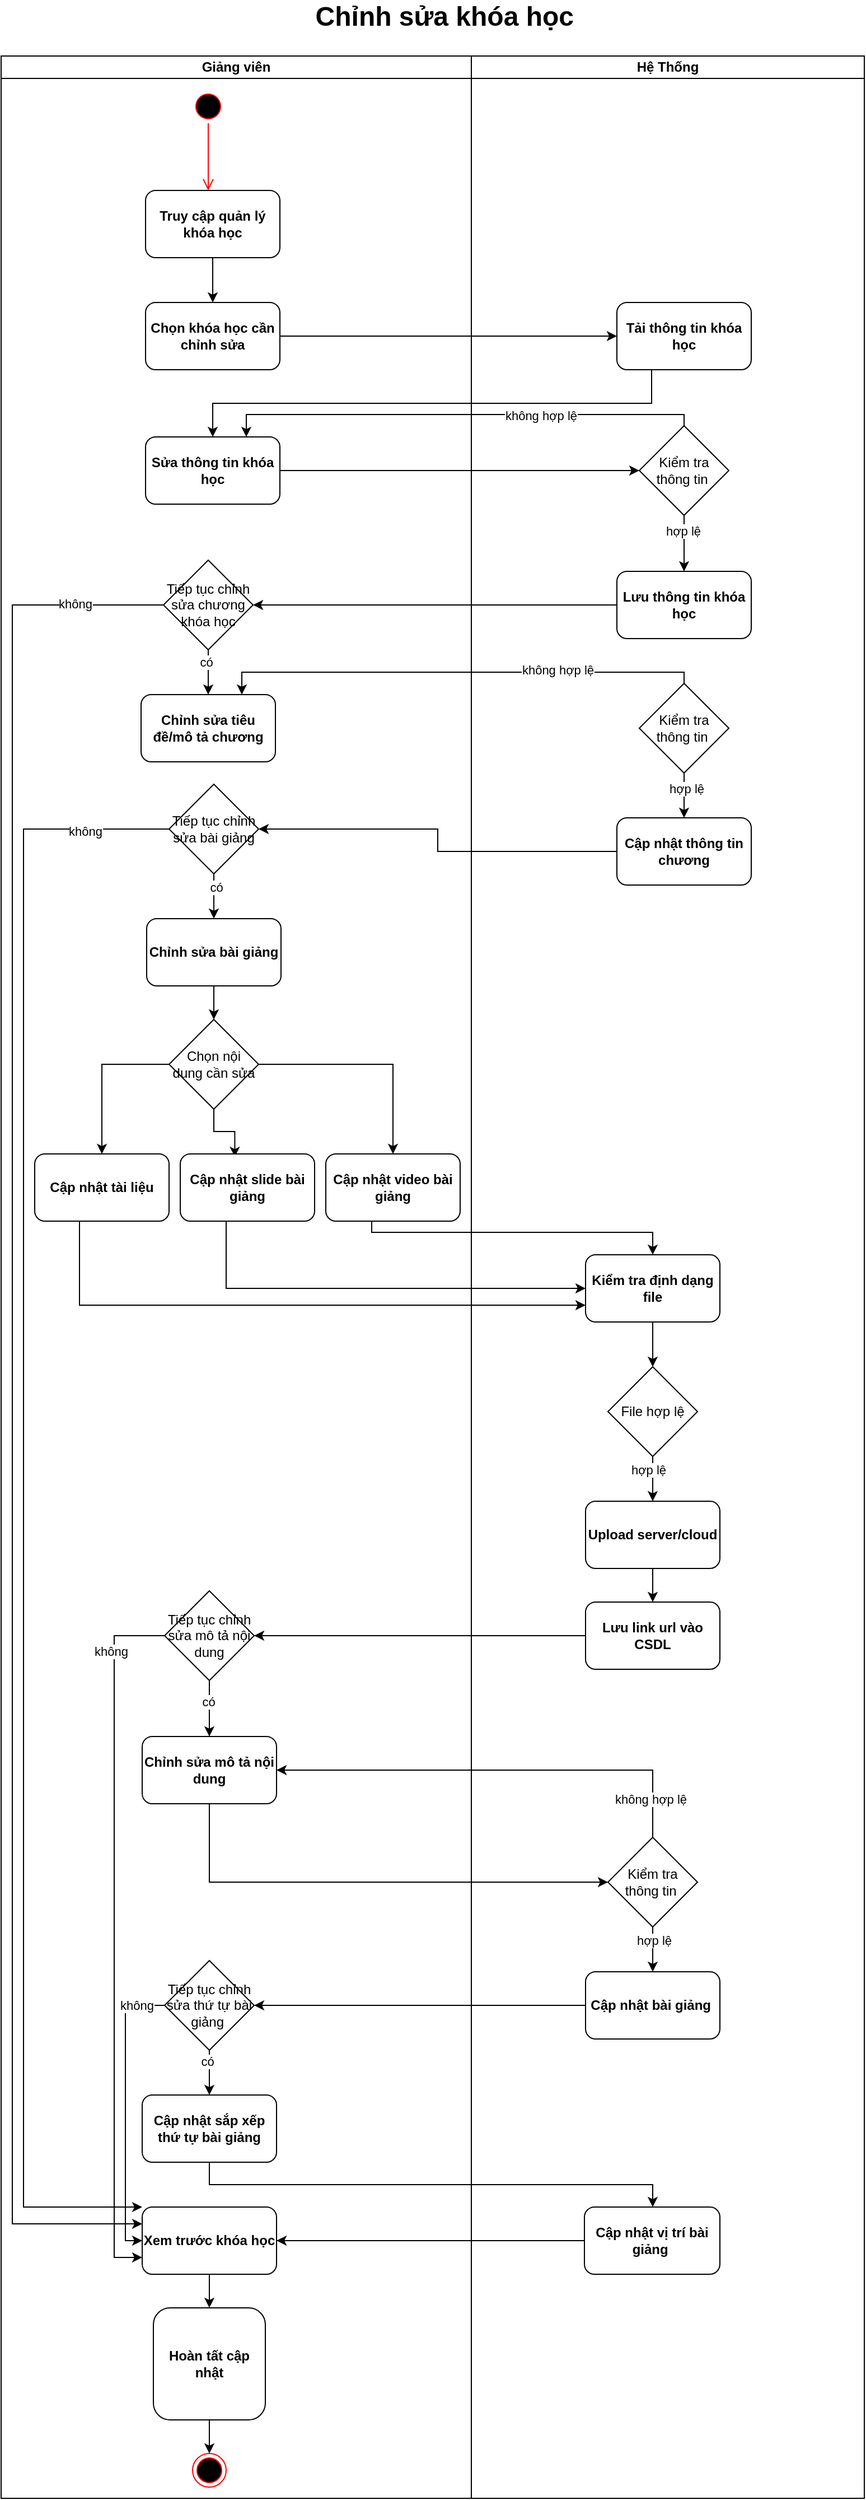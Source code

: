 <mxfile version="26.1.0">
  <diagram name="Page-1" id="YBbn2JDSlsRtM2jN7Aej">
    <mxGraphModel dx="1501" dy="795" grid="1" gridSize="10" guides="1" tooltips="1" connect="1" arrows="1" fold="1" page="1" pageScale="1" pageWidth="850" pageHeight="1100" math="0" shadow="0">
      <root>
        <mxCell id="0" />
        <mxCell id="1" parent="0" />
        <mxCell id="idXtK6ChBLNzV89Ey69o-1" value="Giảng viên" style="swimlane;startSize=20;whiteSpace=wrap;html=1;fontStyle=1" vertex="1" parent="1">
          <mxGeometry x="60" y="150" width="420" height="2180" as="geometry" />
        </mxCell>
        <mxCell id="idXtK6ChBLNzV89Ey69o-2" value="" style="ellipse;html=1;shape=startState;fillColor=#000000;strokeColor=#ff0000;fontStyle=1" vertex="1" parent="idXtK6ChBLNzV89Ey69o-1">
          <mxGeometry x="170" y="30" width="30" height="30" as="geometry" />
        </mxCell>
        <mxCell id="idXtK6ChBLNzV89Ey69o-3" value="" style="edgeStyle=orthogonalEdgeStyle;html=1;verticalAlign=bottom;endArrow=open;endSize=8;strokeColor=#ff0000;rounded=0;fontStyle=1" edge="1" parent="idXtK6ChBLNzV89Ey69o-1" source="idXtK6ChBLNzV89Ey69o-2">
          <mxGeometry relative="1" as="geometry">
            <mxPoint x="185" y="120" as="targetPoint" />
          </mxGeometry>
        </mxCell>
        <mxCell id="idXtK6ChBLNzV89Ey69o-4" value="Chọn khóa học cần chỉnh sửa" style="rounded=1;whiteSpace=wrap;html=1;fontStyle=1" vertex="1" parent="idXtK6ChBLNzV89Ey69o-1">
          <mxGeometry x="129" y="220" width="120" height="60" as="geometry" />
        </mxCell>
        <mxCell id="idXtK6ChBLNzV89Ey69o-5" value="Sửa thông tin khóa học" style="rounded=1;whiteSpace=wrap;html=1;fontStyle=1" vertex="1" parent="idXtK6ChBLNzV89Ey69o-1">
          <mxGeometry x="129" y="340" width="120" height="60" as="geometry" />
        </mxCell>
        <mxCell id="idXtK6ChBLNzV89Ey69o-75" style="edgeStyle=orthogonalEdgeStyle;rounded=0;orthogonalLoop=1;jettySize=auto;html=1;" edge="1" parent="idXtK6ChBLNzV89Ey69o-1" source="idXtK6ChBLNzV89Ey69o-7" target="idXtK6ChBLNzV89Ey69o-74">
          <mxGeometry relative="1" as="geometry" />
        </mxCell>
        <mxCell id="idXtK6ChBLNzV89Ey69o-7" value="Chỉnh sửa bài giảng" style="rounded=1;whiteSpace=wrap;html=1;fontStyle=1" vertex="1" parent="idXtK6ChBLNzV89Ey69o-1">
          <mxGeometry x="130" y="770" width="120" height="60" as="geometry" />
        </mxCell>
        <mxCell id="idXtK6ChBLNzV89Ey69o-126" value="" style="ellipse;html=1;shape=endState;fillColor=#000000;strokeColor=#ff0000;" vertex="1" parent="idXtK6ChBLNzV89Ey69o-1">
          <mxGeometry x="171" y="2140" width="30" height="30" as="geometry" />
        </mxCell>
        <mxCell id="idXtK6ChBLNzV89Ey69o-129" style="edgeStyle=orthogonalEdgeStyle;rounded=0;orthogonalLoop=1;jettySize=auto;html=1;entryX=0.5;entryY=0;entryDx=0;entryDy=0;" edge="1" parent="idXtK6ChBLNzV89Ey69o-1" source="idXtK6ChBLNzV89Ey69o-102" target="idXtK6ChBLNzV89Ey69o-126">
          <mxGeometry relative="1" as="geometry" />
        </mxCell>
        <mxCell id="idXtK6ChBLNzV89Ey69o-79" style="edgeStyle=orthogonalEdgeStyle;rounded=0;orthogonalLoop=1;jettySize=auto;html=1;" edge="1" parent="idXtK6ChBLNzV89Ey69o-1" source="idXtK6ChBLNzV89Ey69o-74" target="idXtK6ChBLNzV89Ey69o-76">
          <mxGeometry relative="1" as="geometry">
            <Array as="points">
              <mxPoint x="90" y="900" />
            </Array>
          </mxGeometry>
        </mxCell>
        <mxCell id="idXtK6ChBLNzV89Ey69o-81" style="edgeStyle=orthogonalEdgeStyle;rounded=0;orthogonalLoop=1;jettySize=auto;html=1;entryX=0.5;entryY=0;entryDx=0;entryDy=0;" edge="1" parent="idXtK6ChBLNzV89Ey69o-1" source="idXtK6ChBLNzV89Ey69o-74" target="idXtK6ChBLNzV89Ey69o-78">
          <mxGeometry relative="1" as="geometry" />
        </mxCell>
        <mxCell id="idXtK6ChBLNzV89Ey69o-80" style="edgeStyle=orthogonalEdgeStyle;rounded=0;orthogonalLoop=1;jettySize=auto;html=1;entryX=0.406;entryY=0.044;entryDx=0;entryDy=0;entryPerimeter=0;" edge="1" parent="idXtK6ChBLNzV89Ey69o-1" source="idXtK6ChBLNzV89Ey69o-74" target="idXtK6ChBLNzV89Ey69o-77">
          <mxGeometry relative="1" as="geometry" />
        </mxCell>
        <mxCell id="idXtK6ChBLNzV89Ey69o-122" style="edgeStyle=orthogonalEdgeStyle;rounded=0;orthogonalLoop=1;jettySize=auto;html=1;entryX=0.5;entryY=0;entryDx=0;entryDy=0;" edge="1" parent="idXtK6ChBLNzV89Ey69o-1" source="idXtK6ChBLNzV89Ey69o-121" target="idXtK6ChBLNzV89Ey69o-98">
          <mxGeometry relative="1" as="geometry" />
        </mxCell>
        <mxCell id="idXtK6ChBLNzV89Ey69o-124" value="có" style="edgeLabel;html=1;align=center;verticalAlign=middle;resizable=0;points=[];" vertex="1" connectable="0" parent="idXtK6ChBLNzV89Ey69o-122">
          <mxGeometry x="-0.24" y="-1" relative="1" as="geometry">
            <mxPoint as="offset" />
          </mxGeometry>
        </mxCell>
        <mxCell id="idXtK6ChBLNzV89Ey69o-127" style="edgeStyle=orthogonalEdgeStyle;rounded=0;orthogonalLoop=1;jettySize=auto;html=1;entryX=0;entryY=0.75;entryDx=0;entryDy=0;" edge="1" parent="idXtK6ChBLNzV89Ey69o-1" source="idXtK6ChBLNzV89Ey69o-121" target="idXtK6ChBLNzV89Ey69o-101">
          <mxGeometry relative="1" as="geometry">
            <Array as="points">
              <mxPoint x="101" y="1410" />
              <mxPoint x="101" y="1965" />
            </Array>
          </mxGeometry>
        </mxCell>
        <mxCell id="idXtK6ChBLNzV89Ey69o-128" value="không" style="edgeLabel;html=1;align=center;verticalAlign=middle;resizable=0;points=[];" vertex="1" connectable="0" parent="idXtK6ChBLNzV89Ey69o-127">
          <mxGeometry x="-0.814" y="-3" relative="1" as="geometry">
            <mxPoint y="1" as="offset" />
          </mxGeometry>
        </mxCell>
        <mxCell id="idXtK6ChBLNzV89Ey69o-137" style="edgeStyle=orthogonalEdgeStyle;rounded=0;orthogonalLoop=1;jettySize=auto;html=1;entryX=0.5;entryY=0;entryDx=0;entryDy=0;" edge="1" parent="idXtK6ChBLNzV89Ey69o-1" source="idXtK6ChBLNzV89Ey69o-134" target="idXtK6ChBLNzV89Ey69o-99">
          <mxGeometry relative="1" as="geometry" />
        </mxCell>
        <mxCell id="idXtK6ChBLNzV89Ey69o-144" value="có" style="edgeLabel;html=1;align=center;verticalAlign=middle;resizable=0;points=[];" vertex="1" connectable="0" parent="idXtK6ChBLNzV89Ey69o-137">
          <mxGeometry x="-0.488" y="-2" relative="1" as="geometry">
            <mxPoint as="offset" />
          </mxGeometry>
        </mxCell>
        <mxCell id="idXtK6ChBLNzV89Ey69o-138" style="edgeStyle=orthogonalEdgeStyle;rounded=0;orthogonalLoop=1;jettySize=auto;html=1;entryX=0;entryY=0.5;entryDx=0;entryDy=0;" edge="1" parent="idXtK6ChBLNzV89Ey69o-1" source="idXtK6ChBLNzV89Ey69o-134" target="idXtK6ChBLNzV89Ey69o-101">
          <mxGeometry relative="1" as="geometry">
            <Array as="points">
              <mxPoint x="111" y="1740" />
              <mxPoint x="111" y="1950" />
            </Array>
          </mxGeometry>
        </mxCell>
        <mxCell id="idXtK6ChBLNzV89Ey69o-145" value="không" style="edgeLabel;html=1;align=center;verticalAlign=middle;resizable=0;points=[];" vertex="1" connectable="0" parent="idXtK6ChBLNzV89Ey69o-138">
          <mxGeometry x="-0.779" y="-3" relative="1" as="geometry">
            <mxPoint x="3" y="3" as="offset" />
          </mxGeometry>
        </mxCell>
        <mxCell id="idXtK6ChBLNzV89Ey69o-100" style="edgeStyle=orthogonalEdgeStyle;rounded=0;orthogonalLoop=1;jettySize=auto;html=1;" edge="1" parent="idXtK6ChBLNzV89Ey69o-1" source="idXtK6ChBLNzV89Ey69o-101" target="idXtK6ChBLNzV89Ey69o-102">
          <mxGeometry relative="1" as="geometry" />
        </mxCell>
        <mxCell id="idXtK6ChBLNzV89Ey69o-118" style="edgeStyle=orthogonalEdgeStyle;rounded=0;orthogonalLoop=1;jettySize=auto;html=1;" edge="1" parent="idXtK6ChBLNzV89Ey69o-1" source="idXtK6ChBLNzV89Ey69o-99" target="idXtK6ChBLNzV89Ey69o-108">
          <mxGeometry relative="1" as="geometry">
            <Array as="points">
              <mxPoint x="186" y="1900" />
              <mxPoint x="582" y="1900" />
            </Array>
          </mxGeometry>
        </mxCell>
        <mxCell id="idXtK6ChBLNzV89Ey69o-119" style="edgeStyle=orthogonalEdgeStyle;rounded=0;orthogonalLoop=1;jettySize=auto;html=1;entryX=1;entryY=0.5;entryDx=0;entryDy=0;" edge="1" parent="idXtK6ChBLNzV89Ey69o-1" source="idXtK6ChBLNzV89Ey69o-108" target="idXtK6ChBLNzV89Ey69o-101">
          <mxGeometry relative="1" as="geometry" />
        </mxCell>
        <mxCell id="idXtK6ChBLNzV89Ey69o-89" style="edgeStyle=orthogonalEdgeStyle;rounded=0;orthogonalLoop=1;jettySize=auto;html=1;entryX=0.5;entryY=0;entryDx=0;entryDy=0;" edge="1" parent="idXtK6ChBLNzV89Ey69o-1" source="idXtK6ChBLNzV89Ey69o-82" target="idXtK6ChBLNzV89Ey69o-88">
          <mxGeometry relative="1" as="geometry" />
        </mxCell>
        <mxCell id="idXtK6ChBLNzV89Ey69o-94" style="edgeStyle=orthogonalEdgeStyle;rounded=0;orthogonalLoop=1;jettySize=auto;html=1;" edge="1" parent="idXtK6ChBLNzV89Ey69o-1" source="idXtK6ChBLNzV89Ey69o-88" target="idXtK6ChBLNzV89Ey69o-93">
          <mxGeometry relative="1" as="geometry" />
        </mxCell>
        <mxCell id="idXtK6ChBLNzV89Ey69o-139" value="hợp lệ" style="edgeLabel;html=1;align=center;verticalAlign=middle;resizable=0;points=[];" vertex="1" connectable="0" parent="idXtK6ChBLNzV89Ey69o-94">
          <mxGeometry x="-0.4" y="-4" relative="1" as="geometry">
            <mxPoint as="offset" />
          </mxGeometry>
        </mxCell>
        <mxCell id="idXtK6ChBLNzV89Ey69o-97" style="edgeStyle=orthogonalEdgeStyle;rounded=0;orthogonalLoop=1;jettySize=auto;html=1;" edge="1" parent="idXtK6ChBLNzV89Ey69o-1" source="idXtK6ChBLNzV89Ey69o-93" target="idXtK6ChBLNzV89Ey69o-103">
          <mxGeometry relative="1" as="geometry">
            <mxPoint x="582" y="1390" as="targetPoint" />
          </mxGeometry>
        </mxCell>
        <mxCell id="idXtK6ChBLNzV89Ey69o-85" style="edgeStyle=orthogonalEdgeStyle;rounded=0;orthogonalLoop=1;jettySize=auto;html=1;entryX=0.5;entryY=0;entryDx=0;entryDy=0;" edge="1" parent="idXtK6ChBLNzV89Ey69o-1" source="idXtK6ChBLNzV89Ey69o-78" target="idXtK6ChBLNzV89Ey69o-82">
          <mxGeometry relative="1" as="geometry">
            <Array as="points">
              <mxPoint x="331" y="1050" />
              <mxPoint x="582" y="1050" />
            </Array>
          </mxGeometry>
        </mxCell>
        <mxCell id="idXtK6ChBLNzV89Ey69o-86" style="edgeStyle=orthogonalEdgeStyle;rounded=0;orthogonalLoop=1;jettySize=auto;html=1;entryX=0;entryY=0.75;entryDx=0;entryDy=0;" edge="1" parent="idXtK6ChBLNzV89Ey69o-1" source="idXtK6ChBLNzV89Ey69o-76" target="idXtK6ChBLNzV89Ey69o-82">
          <mxGeometry relative="1" as="geometry">
            <Array as="points">
              <mxPoint x="70" y="1115" />
            </Array>
          </mxGeometry>
        </mxCell>
        <mxCell id="idXtK6ChBLNzV89Ey69o-87" style="edgeStyle=orthogonalEdgeStyle;rounded=0;orthogonalLoop=1;jettySize=auto;html=1;entryX=0;entryY=0.5;entryDx=0;entryDy=0;" edge="1" parent="idXtK6ChBLNzV89Ey69o-1" source="idXtK6ChBLNzV89Ey69o-77" target="idXtK6ChBLNzV89Ey69o-82">
          <mxGeometry relative="1" as="geometry">
            <Array as="points">
              <mxPoint x="201" y="1100" />
            </Array>
          </mxGeometry>
        </mxCell>
        <mxCell id="idXtK6ChBLNzV89Ey69o-125" style="edgeStyle=orthogonalEdgeStyle;rounded=0;orthogonalLoop=1;jettySize=auto;html=1;entryX=1;entryY=0.5;entryDx=0;entryDy=0;" edge="1" parent="idXtK6ChBLNzV89Ey69o-1" source="idXtK6ChBLNzV89Ey69o-103" target="idXtK6ChBLNzV89Ey69o-121">
          <mxGeometry relative="1" as="geometry" />
        </mxCell>
        <mxCell id="idXtK6ChBLNzV89Ey69o-135" style="edgeStyle=orthogonalEdgeStyle;rounded=0;orthogonalLoop=1;jettySize=auto;html=1;entryX=1;entryY=0.5;entryDx=0;entryDy=0;" edge="1" parent="idXtK6ChBLNzV89Ey69o-1" source="idXtK6ChBLNzV89Ey69o-107" target="idXtK6ChBLNzV89Ey69o-134">
          <mxGeometry relative="1" as="geometry" />
        </mxCell>
        <mxCell id="idXtK6ChBLNzV89Ey69o-74" value="Chọn nội dung cần sửa" style="rhombus;whiteSpace=wrap;html=1;" vertex="1" parent="idXtK6ChBLNzV89Ey69o-1">
          <mxGeometry x="150" y="860" width="80" height="80" as="geometry" />
        </mxCell>
        <mxCell id="idXtK6ChBLNzV89Ey69o-76" value="Cập nhật tài liệu" style="rounded=1;whiteSpace=wrap;html=1;fontStyle=1" vertex="1" parent="idXtK6ChBLNzV89Ey69o-1">
          <mxGeometry x="30" y="980" width="120" height="60" as="geometry" />
        </mxCell>
        <mxCell id="idXtK6ChBLNzV89Ey69o-77" value="Cập nhật slide bài giảng" style="rounded=1;whiteSpace=wrap;html=1;fontStyle=1" vertex="1" parent="idXtK6ChBLNzV89Ey69o-1">
          <mxGeometry x="160" y="980" width="120" height="60" as="geometry" />
        </mxCell>
        <mxCell id="idXtK6ChBLNzV89Ey69o-78" value="Cập nhật video bài giảng" style="rounded=1;whiteSpace=wrap;html=1;fontStyle=1" vertex="1" parent="idXtK6ChBLNzV89Ey69o-1">
          <mxGeometry x="290" y="980" width="120" height="60" as="geometry" />
        </mxCell>
        <mxCell id="idXtK6ChBLNzV89Ey69o-98" value="Chỉnh sửa mô tả nội dung" style="rounded=1;whiteSpace=wrap;html=1;fontStyle=1" vertex="1" parent="idXtK6ChBLNzV89Ey69o-1">
          <mxGeometry x="126" y="1500" width="120" height="60" as="geometry" />
        </mxCell>
        <mxCell id="idXtK6ChBLNzV89Ey69o-121" value="Tiếp tục chỉnh sửa mô tả nội dung" style="rhombus;whiteSpace=wrap;html=1;" vertex="1" parent="idXtK6ChBLNzV89Ey69o-1">
          <mxGeometry x="146" y="1370" width="80" height="80" as="geometry" />
        </mxCell>
        <mxCell id="idXtK6ChBLNzV89Ey69o-134" value="Tiếp tục chỉnh sửa thứ tự bài giảng&amp;nbsp;" style="rhombus;whiteSpace=wrap;html=1;" vertex="1" parent="idXtK6ChBLNzV89Ey69o-1">
          <mxGeometry x="146" y="1700" width="80" height="80" as="geometry" />
        </mxCell>
        <mxCell id="idXtK6ChBLNzV89Ey69o-99" value="Cập nhật sắp xếp thứ tự bài giảng" style="rounded=1;whiteSpace=wrap;html=1;fontStyle=1" vertex="1" parent="idXtK6ChBLNzV89Ey69o-1">
          <mxGeometry x="126" y="1820" width="120" height="60" as="geometry" />
        </mxCell>
        <mxCell id="idXtK6ChBLNzV89Ey69o-101" value="Xem trước khóa học" style="rounded=1;whiteSpace=wrap;html=1;fontStyle=1" vertex="1" parent="idXtK6ChBLNzV89Ey69o-1">
          <mxGeometry x="126" y="1920" width="120" height="60" as="geometry" />
        </mxCell>
        <mxCell id="idXtK6ChBLNzV89Ey69o-102" value="Hoàn tất cập nhật" style="rounded=1;whiteSpace=wrap;html=1;fontStyle=1" vertex="1" parent="idXtK6ChBLNzV89Ey69o-1">
          <mxGeometry x="136" y="2010" width="100" height="100" as="geometry" />
        </mxCell>
        <mxCell id="idXtK6ChBLNzV89Ey69o-108" value="Cập nhật vị trí bài giảng&amp;nbsp;" style="rounded=1;whiteSpace=wrap;html=1;fontStyle=1" vertex="1" parent="idXtK6ChBLNzV89Ey69o-1">
          <mxGeometry x="521" y="1920" width="121" height="60" as="geometry" />
        </mxCell>
        <mxCell id="idXtK6ChBLNzV89Ey69o-82" value="Kiểm tra định dạng file" style="rounded=1;whiteSpace=wrap;html=1;fontStyle=1" vertex="1" parent="idXtK6ChBLNzV89Ey69o-1">
          <mxGeometry x="522" y="1070" width="120" height="60" as="geometry" />
        </mxCell>
        <mxCell id="idXtK6ChBLNzV89Ey69o-88" value="File hợp lệ" style="rhombus;whiteSpace=wrap;html=1;" vertex="1" parent="idXtK6ChBLNzV89Ey69o-1">
          <mxGeometry x="542" y="1170" width="80" height="80" as="geometry" />
        </mxCell>
        <mxCell id="idXtK6ChBLNzV89Ey69o-93" value="Upload server/cloud" style="rounded=1;whiteSpace=wrap;html=1;fontStyle=1" vertex="1" parent="idXtK6ChBLNzV89Ey69o-1">
          <mxGeometry x="522" y="1290" width="120" height="60" as="geometry" />
        </mxCell>
        <mxCell id="idXtK6ChBLNzV89Ey69o-103" value="Lưu link url vào CSDL" style="rounded=1;whiteSpace=wrap;html=1;fontStyle=1" vertex="1" parent="idXtK6ChBLNzV89Ey69o-1">
          <mxGeometry x="522" y="1380" width="120" height="60" as="geometry" />
        </mxCell>
        <mxCell id="idXtK6ChBLNzV89Ey69o-107" value="Cập nhật bài giảng&amp;nbsp;" style="rounded=1;whiteSpace=wrap;html=1;fontStyle=1" vertex="1" parent="idXtK6ChBLNzV89Ey69o-1">
          <mxGeometry x="522" y="1710" width="120" height="60" as="geometry" />
        </mxCell>
        <mxCell id="idXtK6ChBLNzV89Ey69o-142" style="edgeStyle=orthogonalEdgeStyle;rounded=0;orthogonalLoop=1;jettySize=auto;html=1;entryX=0;entryY=0.25;entryDx=0;entryDy=0;" edge="1" parent="idXtK6ChBLNzV89Ey69o-1" source="idXtK6ChBLNzV89Ey69o-140" target="idXtK6ChBLNzV89Ey69o-101">
          <mxGeometry relative="1" as="geometry">
            <Array as="points">
              <mxPoint x="10" y="490" />
              <mxPoint x="10" y="1935" />
            </Array>
          </mxGeometry>
        </mxCell>
        <mxCell id="idXtK6ChBLNzV89Ey69o-143" value="không" style="edgeLabel;html=1;align=center;verticalAlign=middle;resizable=0;points=[];" vertex="1" connectable="0" parent="idXtK6ChBLNzV89Ey69o-142">
          <mxGeometry x="-0.905" y="-1" relative="1" as="geometry">
            <mxPoint x="1" as="offset" />
          </mxGeometry>
        </mxCell>
        <mxCell id="idXtK6ChBLNzV89Ey69o-147" style="edgeStyle=orthogonalEdgeStyle;rounded=0;orthogonalLoop=1;jettySize=auto;html=1;" edge="1" parent="idXtK6ChBLNzV89Ey69o-1" source="idXtK6ChBLNzV89Ey69o-140" target="idXtK6ChBLNzV89Ey69o-146">
          <mxGeometry relative="1" as="geometry" />
        </mxCell>
        <mxCell id="idXtK6ChBLNzV89Ey69o-148" value="có" style="edgeLabel;html=1;align=center;verticalAlign=middle;resizable=0;points=[];" vertex="1" connectable="0" parent="idXtK6ChBLNzV89Ey69o-147">
          <mxGeometry x="-0.45" y="-2" relative="1" as="geometry">
            <mxPoint as="offset" />
          </mxGeometry>
        </mxCell>
        <mxCell id="idXtK6ChBLNzV89Ey69o-140" value="Tiếp tục chỉnh sửa chương khóa học" style="rhombus;whiteSpace=wrap;html=1;" vertex="1" parent="idXtK6ChBLNzV89Ey69o-1">
          <mxGeometry x="145" y="450" width="80" height="80" as="geometry" />
        </mxCell>
        <mxCell id="idXtK6ChBLNzV89Ey69o-146" value="Chỉnh sửa tiêu đề/mô tả chương" style="rounded=1;whiteSpace=wrap;html=1;fontStyle=1" vertex="1" parent="idXtK6ChBLNzV89Ey69o-1">
          <mxGeometry x="125" y="570" width="120" height="60" as="geometry" />
        </mxCell>
        <mxCell id="idXtK6ChBLNzV89Ey69o-157" style="edgeStyle=orthogonalEdgeStyle;rounded=0;orthogonalLoop=1;jettySize=auto;html=1;entryX=0.5;entryY=0;entryDx=0;entryDy=0;" edge="1" parent="idXtK6ChBLNzV89Ey69o-1" source="idXtK6ChBLNzV89Ey69o-155" target="idXtK6ChBLNzV89Ey69o-7">
          <mxGeometry relative="1" as="geometry" />
        </mxCell>
        <mxCell id="idXtK6ChBLNzV89Ey69o-158" value="có" style="edgeLabel;html=1;align=center;verticalAlign=middle;resizable=0;points=[];" vertex="1" connectable="0" parent="idXtK6ChBLNzV89Ey69o-157">
          <mxGeometry x="-0.426" y="2" relative="1" as="geometry">
            <mxPoint as="offset" />
          </mxGeometry>
        </mxCell>
        <mxCell id="idXtK6ChBLNzV89Ey69o-159" style="edgeStyle=orthogonalEdgeStyle;rounded=0;orthogonalLoop=1;jettySize=auto;html=1;entryX=0;entryY=0;entryDx=0;entryDy=0;" edge="1" parent="idXtK6ChBLNzV89Ey69o-1" source="idXtK6ChBLNzV89Ey69o-155" target="idXtK6ChBLNzV89Ey69o-101">
          <mxGeometry relative="1" as="geometry">
            <Array as="points">
              <mxPoint x="20" y="690" />
              <mxPoint x="20" y="1920" />
            </Array>
          </mxGeometry>
        </mxCell>
        <mxCell id="idXtK6ChBLNzV89Ey69o-160" value="không" style="edgeLabel;html=1;align=center;verticalAlign=middle;resizable=0;points=[];" vertex="1" connectable="0" parent="idXtK6ChBLNzV89Ey69o-159">
          <mxGeometry x="-0.898" y="2" relative="1" as="geometry">
            <mxPoint as="offset" />
          </mxGeometry>
        </mxCell>
        <mxCell id="idXtK6ChBLNzV89Ey69o-155" value="Tiếp tục chỉnh sửa bài giảng" style="rhombus;whiteSpace=wrap;html=1;" vertex="1" parent="idXtK6ChBLNzV89Ey69o-1">
          <mxGeometry x="150" y="650" width="80" height="80" as="geometry" />
        </mxCell>
        <mxCell id="idXtK6ChBLNzV89Ey69o-16" value="Hệ Thống" style="swimlane;startSize=20;whiteSpace=wrap;html=1;fontStyle=1" vertex="1" parent="1">
          <mxGeometry x="480" y="150" width="351" height="2180" as="geometry" />
        </mxCell>
        <mxCell id="idXtK6ChBLNzV89Ey69o-17" value="Tải thông tin khóa học" style="rounded=1;whiteSpace=wrap;html=1;fontStyle=1" vertex="1" parent="idXtK6ChBLNzV89Ey69o-16">
          <mxGeometry x="130" y="220" width="120" height="60" as="geometry" />
        </mxCell>
        <mxCell id="idXtK6ChBLNzV89Ey69o-18" style="edgeStyle=orthogonalEdgeStyle;rounded=0;orthogonalLoop=1;jettySize=auto;html=1;entryX=0.5;entryY=0;entryDx=0;entryDy=0;" edge="1" parent="idXtK6ChBLNzV89Ey69o-16" source="idXtK6ChBLNzV89Ey69o-20" target="idXtK6ChBLNzV89Ey69o-21">
          <mxGeometry relative="1" as="geometry" />
        </mxCell>
        <mxCell id="idXtK6ChBLNzV89Ey69o-19" value="hợp lệ" style="edgeLabel;html=1;align=center;verticalAlign=middle;resizable=0;points=[];" vertex="1" connectable="0" parent="idXtK6ChBLNzV89Ey69o-18">
          <mxGeometry x="-0.435" y="-1" relative="1" as="geometry">
            <mxPoint as="offset" />
          </mxGeometry>
        </mxCell>
        <mxCell id="idXtK6ChBLNzV89Ey69o-20" value="Kiểm tra thông tin&amp;nbsp;" style="rhombus;whiteSpace=wrap;html=1;" vertex="1" parent="idXtK6ChBLNzV89Ey69o-16">
          <mxGeometry x="150" y="330" width="80" height="80" as="geometry" />
        </mxCell>
        <mxCell id="idXtK6ChBLNzV89Ey69o-21" value="Lưu thông tin khóa học" style="rounded=1;whiteSpace=wrap;html=1;fontStyle=1" vertex="1" parent="idXtK6ChBLNzV89Ey69o-16">
          <mxGeometry x="130" y="460" width="120" height="60" as="geometry" />
        </mxCell>
        <mxCell id="idXtK6ChBLNzV89Ey69o-153" style="edgeStyle=orthogonalEdgeStyle;rounded=0;orthogonalLoop=1;jettySize=auto;html=1;entryX=0.5;entryY=0;entryDx=0;entryDy=0;" edge="1" parent="idXtK6ChBLNzV89Ey69o-16" source="idXtK6ChBLNzV89Ey69o-149" target="idXtK6ChBLNzV89Ey69o-152">
          <mxGeometry relative="1" as="geometry" />
        </mxCell>
        <mxCell id="idXtK6ChBLNzV89Ey69o-154" value="hợp lệ" style="edgeLabel;html=1;align=center;verticalAlign=middle;resizable=0;points=[];" vertex="1" connectable="0" parent="idXtK6ChBLNzV89Ey69o-153">
          <mxGeometry x="-0.3" y="2" relative="1" as="geometry">
            <mxPoint as="offset" />
          </mxGeometry>
        </mxCell>
        <mxCell id="idXtK6ChBLNzV89Ey69o-149" value="Kiểm tra thông tin&amp;nbsp;" style="rhombus;whiteSpace=wrap;html=1;" vertex="1" parent="idXtK6ChBLNzV89Ey69o-16">
          <mxGeometry x="150" y="560" width="80" height="80" as="geometry" />
        </mxCell>
        <mxCell id="idXtK6ChBLNzV89Ey69o-152" value="Cập nhật thông tin chương" style="rounded=1;whiteSpace=wrap;html=1;fontStyle=1" vertex="1" parent="idXtK6ChBLNzV89Ey69o-16">
          <mxGeometry x="130" y="680" width="120" height="60" as="geometry" />
        </mxCell>
        <mxCell id="idXtK6ChBLNzV89Ey69o-106" value="Kiểm tra thông tin&amp;nbsp;" style="rhombus;whiteSpace=wrap;html=1;" vertex="1" parent="idXtK6ChBLNzV89Ey69o-16">
          <mxGeometry x="122" y="1590" width="80" height="80" as="geometry" />
        </mxCell>
        <mxCell id="idXtK6ChBLNzV89Ey69o-42" value="&lt;span style=&quot;font-size: 24px;&quot;&gt;Chỉnh sửa khóa học&amp;nbsp;&lt;/span&gt;" style="text;html=1;align=center;verticalAlign=middle;whiteSpace=wrap;rounded=0;fontStyle=1" vertex="1" parent="1">
          <mxGeometry x="189" y="100" width="541" height="30" as="geometry" />
        </mxCell>
        <mxCell id="idXtK6ChBLNzV89Ey69o-43" style="edgeStyle=orthogonalEdgeStyle;rounded=0;orthogonalLoop=1;jettySize=auto;html=1;" edge="1" parent="1" source="idXtK6ChBLNzV89Ey69o-44" target="idXtK6ChBLNzV89Ey69o-4">
          <mxGeometry relative="1" as="geometry" />
        </mxCell>
        <mxCell id="idXtK6ChBLNzV89Ey69o-44" value="Truy cập quản lý khóa học" style="rounded=1;whiteSpace=wrap;html=1;fontStyle=1" vertex="1" parent="1">
          <mxGeometry x="189" y="270" width="120" height="60" as="geometry" />
        </mxCell>
        <mxCell id="idXtK6ChBLNzV89Ey69o-45" style="edgeStyle=orthogonalEdgeStyle;rounded=0;orthogonalLoop=1;jettySize=auto;html=1;entryX=0;entryY=0.5;entryDx=0;entryDy=0;" edge="1" parent="1" source="idXtK6ChBLNzV89Ey69o-4" target="idXtK6ChBLNzV89Ey69o-17">
          <mxGeometry relative="1" as="geometry" />
        </mxCell>
        <mxCell id="idXtK6ChBLNzV89Ey69o-46" style="edgeStyle=orthogonalEdgeStyle;rounded=0;orthogonalLoop=1;jettySize=auto;html=1;entryX=0.5;entryY=0;entryDx=0;entryDy=0;" edge="1" parent="1" source="idXtK6ChBLNzV89Ey69o-17" target="idXtK6ChBLNzV89Ey69o-5">
          <mxGeometry relative="1" as="geometry">
            <Array as="points">
              <mxPoint x="641" y="460" />
              <mxPoint x="249" y="460" />
            </Array>
          </mxGeometry>
        </mxCell>
        <mxCell id="idXtK6ChBLNzV89Ey69o-47" style="edgeStyle=orthogonalEdgeStyle;rounded=0;orthogonalLoop=1;jettySize=auto;html=1;" edge="1" parent="1" source="idXtK6ChBLNzV89Ey69o-5" target="idXtK6ChBLNzV89Ey69o-20">
          <mxGeometry relative="1" as="geometry" />
        </mxCell>
        <mxCell id="idXtK6ChBLNzV89Ey69o-48" style="edgeStyle=orthogonalEdgeStyle;rounded=0;orthogonalLoop=1;jettySize=auto;html=1;entryX=0.75;entryY=0;entryDx=0;entryDy=0;" edge="1" parent="1" source="idXtK6ChBLNzV89Ey69o-20" target="idXtK6ChBLNzV89Ey69o-5">
          <mxGeometry relative="1" as="geometry">
            <Array as="points">
              <mxPoint x="670" y="470" />
              <mxPoint x="279" y="470" />
            </Array>
          </mxGeometry>
        </mxCell>
        <mxCell id="idXtK6ChBLNzV89Ey69o-49" value="không hợp lệ" style="edgeLabel;html=1;align=center;verticalAlign=middle;resizable=0;points=[];" vertex="1" connectable="0" parent="idXtK6ChBLNzV89Ey69o-48">
          <mxGeometry x="-0.342" y="1" relative="1" as="geometry">
            <mxPoint as="offset" />
          </mxGeometry>
        </mxCell>
        <mxCell id="idXtK6ChBLNzV89Ey69o-141" style="edgeStyle=orthogonalEdgeStyle;rounded=0;orthogonalLoop=1;jettySize=auto;html=1;entryX=1;entryY=0.5;entryDx=0;entryDy=0;" edge="1" parent="1" source="idXtK6ChBLNzV89Ey69o-21" target="idXtK6ChBLNzV89Ey69o-140">
          <mxGeometry relative="1" as="geometry" />
        </mxCell>
        <mxCell id="idXtK6ChBLNzV89Ey69o-150" style="edgeStyle=orthogonalEdgeStyle;rounded=0;orthogonalLoop=1;jettySize=auto;html=1;entryX=0.75;entryY=0;entryDx=0;entryDy=0;" edge="1" parent="1" source="idXtK6ChBLNzV89Ey69o-149" target="idXtK6ChBLNzV89Ey69o-146">
          <mxGeometry relative="1" as="geometry">
            <Array as="points">
              <mxPoint x="670" y="700" />
              <mxPoint x="275" y="700" />
            </Array>
          </mxGeometry>
        </mxCell>
        <mxCell id="idXtK6ChBLNzV89Ey69o-151" value="không hợp lệ" style="edgeLabel;html=1;align=center;verticalAlign=middle;resizable=0;points=[];" vertex="1" connectable="0" parent="idXtK6ChBLNzV89Ey69o-150">
          <mxGeometry x="-0.419" y="-2" relative="1" as="geometry">
            <mxPoint as="offset" />
          </mxGeometry>
        </mxCell>
        <mxCell id="idXtK6ChBLNzV89Ey69o-156" style="edgeStyle=orthogonalEdgeStyle;rounded=0;orthogonalLoop=1;jettySize=auto;html=1;" edge="1" parent="1" source="idXtK6ChBLNzV89Ey69o-152" target="idXtK6ChBLNzV89Ey69o-155">
          <mxGeometry relative="1" as="geometry" />
        </mxCell>
        <mxCell id="idXtK6ChBLNzV89Ey69o-132" style="edgeStyle=orthogonalEdgeStyle;rounded=0;orthogonalLoop=1;jettySize=auto;html=1;entryX=0.5;entryY=0;entryDx=0;entryDy=0;" edge="1" parent="1" source="idXtK6ChBLNzV89Ey69o-106" target="idXtK6ChBLNzV89Ey69o-107">
          <mxGeometry relative="1" as="geometry" />
        </mxCell>
        <mxCell id="idXtK6ChBLNzV89Ey69o-133" value="hợp lệ" style="edgeLabel;html=1;align=center;verticalAlign=middle;resizable=0;points=[];" vertex="1" connectable="0" parent="idXtK6ChBLNzV89Ey69o-132">
          <mxGeometry x="-0.408" y="1" relative="1" as="geometry">
            <mxPoint as="offset" />
          </mxGeometry>
        </mxCell>
        <mxCell id="idXtK6ChBLNzV89Ey69o-163" style="edgeStyle=orthogonalEdgeStyle;rounded=0;orthogonalLoop=1;jettySize=auto;html=1;entryX=0;entryY=0.5;entryDx=0;entryDy=0;" edge="1" parent="1" source="idXtK6ChBLNzV89Ey69o-98" target="idXtK6ChBLNzV89Ey69o-106">
          <mxGeometry relative="1" as="geometry">
            <Array as="points">
              <mxPoint x="246" y="1780" />
            </Array>
          </mxGeometry>
        </mxCell>
        <mxCell id="idXtK6ChBLNzV89Ey69o-164" style="edgeStyle=orthogonalEdgeStyle;rounded=0;orthogonalLoop=1;jettySize=auto;html=1;entryX=1;entryY=0.5;entryDx=0;entryDy=0;" edge="1" parent="1" source="idXtK6ChBLNzV89Ey69o-106" target="idXtK6ChBLNzV89Ey69o-98">
          <mxGeometry relative="1" as="geometry">
            <Array as="points">
              <mxPoint x="642" y="1680" />
            </Array>
          </mxGeometry>
        </mxCell>
        <mxCell id="idXtK6ChBLNzV89Ey69o-165" value="không hợp lệ" style="edgeLabel;html=1;align=center;verticalAlign=middle;resizable=0;points=[];" vertex="1" connectable="0" parent="idXtK6ChBLNzV89Ey69o-164">
          <mxGeometry x="-0.829" y="2" relative="1" as="geometry">
            <mxPoint as="offset" />
          </mxGeometry>
        </mxCell>
      </root>
    </mxGraphModel>
  </diagram>
</mxfile>
